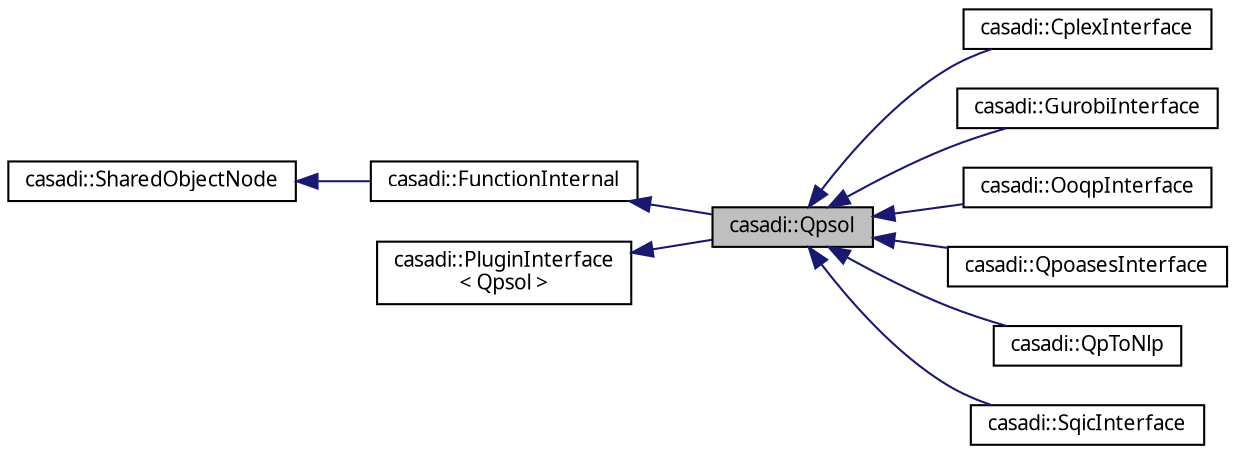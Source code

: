 digraph "casadi::Qpsol"
{
  edge [fontname="FreeSans.ttf",fontsize="10",labelfontname="FreeSans.ttf",labelfontsize="10"];
  node [fontname="FreeSans.ttf",fontsize="10",shape=record];
  rankdir="LR";
  Node1 [label="casadi::Qpsol",height=0.2,width=0.4,color="black", fillcolor="grey75", style="filled", fontcolor="black"];
  Node2 -> Node1 [dir="back",color="midnightblue",fontsize="10",style="solid",fontname="FreeSans.ttf"];
  Node2 [label="casadi::FunctionInternal",height=0.2,width=0.4,color="black", fillcolor="white", style="filled",URL="$d2/dab/classcasadi_1_1FunctionInternal.html",tooltip="Internal class for Function. "];
  Node3 -> Node2 [dir="back",color="midnightblue",fontsize="10",style="solid",fontname="FreeSans.ttf"];
  Node3 [label="casadi::SharedObjectNode",height=0.2,width=0.4,color="black", fillcolor="white", style="filled",URL="$d9/dd3/classcasadi_1_1SharedObjectNode.html"];
  Node4 -> Node1 [dir="back",color="midnightblue",fontsize="10",style="solid",fontname="FreeSans.ttf"];
  Node4 [label="casadi::PluginInterface\l\< Qpsol \>",height=0.2,width=0.4,color="black", fillcolor="white", style="filled",URL="$d4/d37/classcasadi_1_1PluginInterface.html"];
  Node1 -> Node5 [dir="back",color="midnightblue",fontsize="10",style="solid",fontname="FreeSans.ttf"];
  Node5 [label="casadi::CplexInterface",height=0.2,width=0.4,color="black", fillcolor="white", style="filled",URL="$d3/d93/classcasadi_1_1CplexInterface.html",tooltip="&#39;cplex&#39; plugin for Qpsol "];
  Node1 -> Node6 [dir="back",color="midnightblue",fontsize="10",style="solid",fontname="FreeSans.ttf"];
  Node6 [label="casadi::GurobiInterface",height=0.2,width=0.4,color="black", fillcolor="white", style="filled",URL="$de/d8c/classcasadi_1_1GurobiInterface.html",tooltip="&#39;gurobi&#39; plugin for Qpsol "];
  Node1 -> Node7 [dir="back",color="midnightblue",fontsize="10",style="solid",fontname="FreeSans.ttf"];
  Node7 [label="casadi::OoqpInterface",height=0.2,width=0.4,color="black", fillcolor="white", style="filled",URL="$db/dbb/classcasadi_1_1OoqpInterface.html",tooltip="&#39;ooqp&#39; plugin for Qpsol "];
  Node1 -> Node8 [dir="back",color="midnightblue",fontsize="10",style="solid",fontname="FreeSans.ttf"];
  Node8 [label="casadi::QpoasesInterface",height=0.2,width=0.4,color="black", fillcolor="white", style="filled",URL="$d5/d43/classcasadi_1_1QpoasesInterface.html",tooltip="&#39;qpoases&#39; plugin for Qpsol "];
  Node1 -> Node9 [dir="back",color="midnightblue",fontsize="10",style="solid",fontname="FreeSans.ttf"];
  Node9 [label="casadi::QpToNlp",height=0.2,width=0.4,color="black", fillcolor="white", style="filled",URL="$dd/dd9/classcasadi_1_1QpToNlp.html",tooltip="&#39;nlp&#39; plugin for Qpsol "];
  Node1 -> Node10 [dir="back",color="midnightblue",fontsize="10",style="solid",fontname="FreeSans.ttf"];
  Node10 [label="casadi::SqicInterface",height=0.2,width=0.4,color="black", fillcolor="white", style="filled",URL="$df/d48/classcasadi_1_1SqicInterface.html",tooltip="&#39;sqic&#39; plugin for Qpsol "];
}

